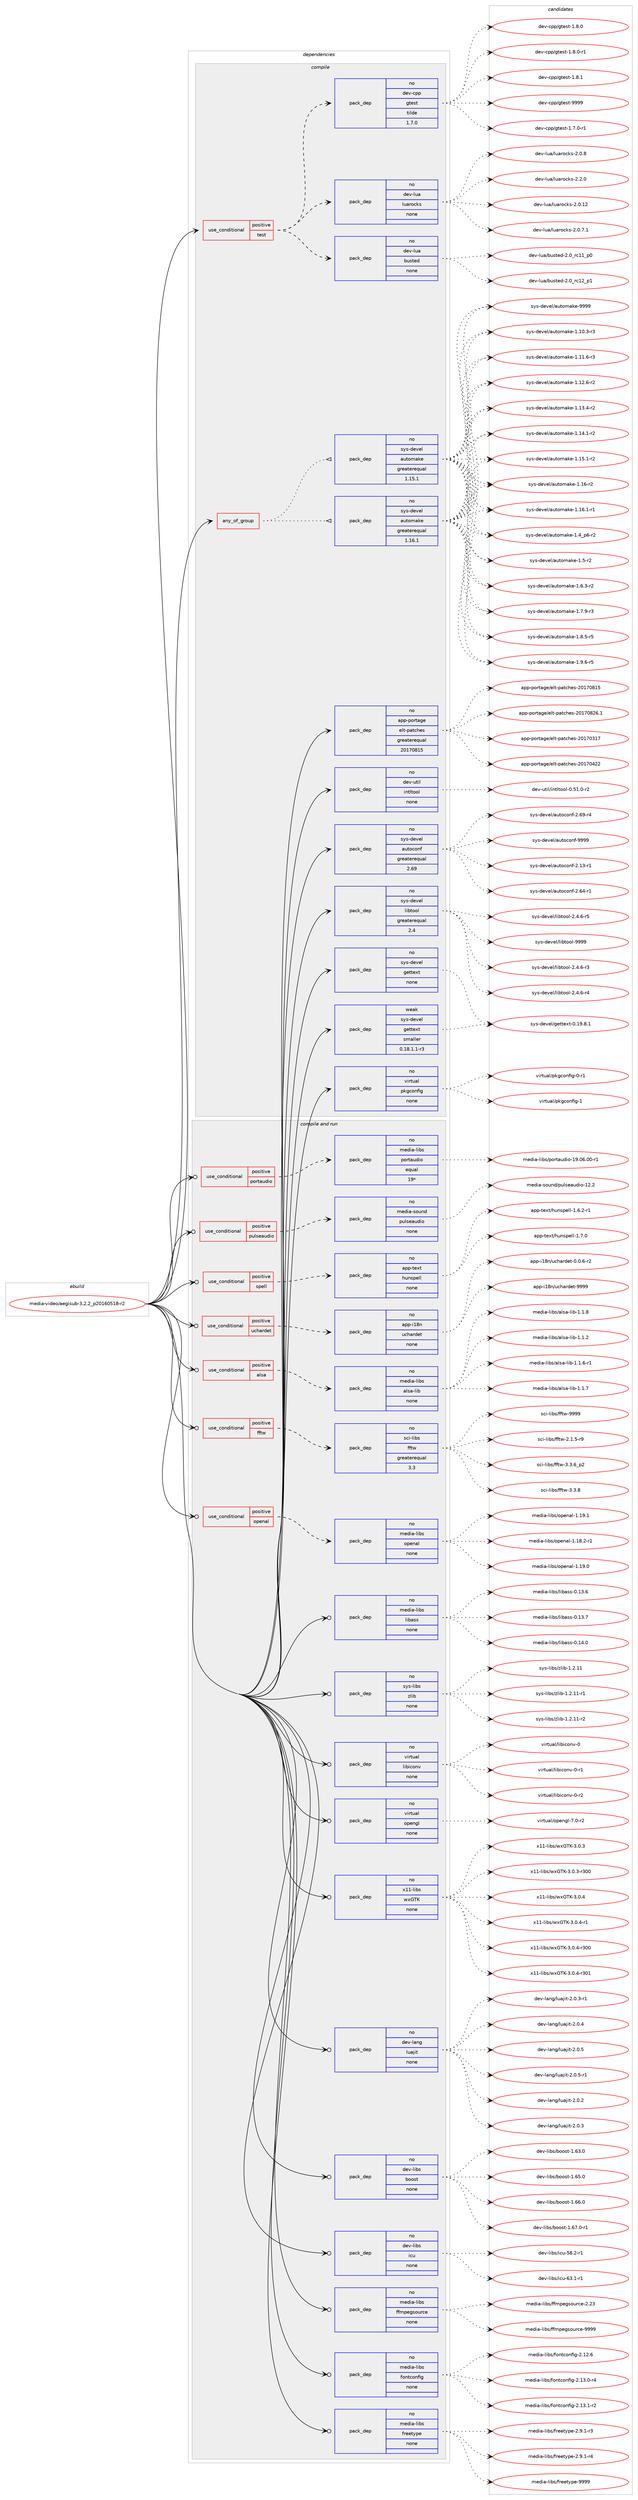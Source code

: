 digraph prolog {

# *************
# Graph options
# *************

newrank=true;
concentrate=true;
compound=true;
graph [rankdir=LR,fontname=Helvetica,fontsize=10,ranksep=1.5];#, ranksep=2.5, nodesep=0.2];
edge  [arrowhead=vee];
node  [fontname=Helvetica,fontsize=10];

# **********
# The ebuild
# **********

subgraph cluster_leftcol {
color=gray;
rank=same;
label=<<i>ebuild</i>>;
id [label="media-video/aegisub-3.2.2_p20160518-r2", color=red, width=4, href="../media-video/aegisub-3.2.2_p20160518-r2.svg"];
}

# ****************
# The dependencies
# ****************

subgraph cluster_midcol {
color=gray;
label=<<i>dependencies</i>>;
subgraph cluster_compile {
fillcolor="#eeeeee";
style=filled;
label=<<i>compile</i>>;
subgraph any25631 {
dependency1634848 [label=<<TABLE BORDER="0" CELLBORDER="1" CELLSPACING="0" CELLPADDING="4"><TR><TD CELLPADDING="10">any_of_group</TD></TR></TABLE>>, shape=none, color=red];subgraph pack1169085 {
dependency1634849 [label=<<TABLE BORDER="0" CELLBORDER="1" CELLSPACING="0" CELLPADDING="4" WIDTH="220"><TR><TD ROWSPAN="6" CELLPADDING="30">pack_dep</TD></TR><TR><TD WIDTH="110">no</TD></TR><TR><TD>sys-devel</TD></TR><TR><TD>automake</TD></TR><TR><TD>greaterequal</TD></TR><TR><TD>1.16.1</TD></TR></TABLE>>, shape=none, color=blue];
}
dependency1634848:e -> dependency1634849:w [weight=20,style="dotted",arrowhead="oinv"];
subgraph pack1169086 {
dependency1634850 [label=<<TABLE BORDER="0" CELLBORDER="1" CELLSPACING="0" CELLPADDING="4" WIDTH="220"><TR><TD ROWSPAN="6" CELLPADDING="30">pack_dep</TD></TR><TR><TD WIDTH="110">no</TD></TR><TR><TD>sys-devel</TD></TR><TR><TD>automake</TD></TR><TR><TD>greaterequal</TD></TR><TR><TD>1.15.1</TD></TR></TABLE>>, shape=none, color=blue];
}
dependency1634848:e -> dependency1634850:w [weight=20,style="dotted",arrowhead="oinv"];
}
id:e -> dependency1634848:w [weight=20,style="solid",arrowhead="vee"];
subgraph cond439362 {
dependency1634851 [label=<<TABLE BORDER="0" CELLBORDER="1" CELLSPACING="0" CELLPADDING="4"><TR><TD ROWSPAN="3" CELLPADDING="10">use_conditional</TD></TR><TR><TD>positive</TD></TR><TR><TD>test</TD></TR></TABLE>>, shape=none, color=red];
subgraph pack1169087 {
dependency1634852 [label=<<TABLE BORDER="0" CELLBORDER="1" CELLSPACING="0" CELLPADDING="4" WIDTH="220"><TR><TD ROWSPAN="6" CELLPADDING="30">pack_dep</TD></TR><TR><TD WIDTH="110">no</TD></TR><TR><TD>dev-cpp</TD></TR><TR><TD>gtest</TD></TR><TR><TD>tilde</TD></TR><TR><TD>1.7.0</TD></TR></TABLE>>, shape=none, color=blue];
}
dependency1634851:e -> dependency1634852:w [weight=20,style="dashed",arrowhead="vee"];
subgraph pack1169088 {
dependency1634853 [label=<<TABLE BORDER="0" CELLBORDER="1" CELLSPACING="0" CELLPADDING="4" WIDTH="220"><TR><TD ROWSPAN="6" CELLPADDING="30">pack_dep</TD></TR><TR><TD WIDTH="110">no</TD></TR><TR><TD>dev-lua</TD></TR><TR><TD>busted</TD></TR><TR><TD>none</TD></TR><TR><TD></TD></TR></TABLE>>, shape=none, color=blue];
}
dependency1634851:e -> dependency1634853:w [weight=20,style="dashed",arrowhead="vee"];
subgraph pack1169089 {
dependency1634854 [label=<<TABLE BORDER="0" CELLBORDER="1" CELLSPACING="0" CELLPADDING="4" WIDTH="220"><TR><TD ROWSPAN="6" CELLPADDING="30">pack_dep</TD></TR><TR><TD WIDTH="110">no</TD></TR><TR><TD>dev-lua</TD></TR><TR><TD>luarocks</TD></TR><TR><TD>none</TD></TR><TR><TD></TD></TR></TABLE>>, shape=none, color=blue];
}
dependency1634851:e -> dependency1634854:w [weight=20,style="dashed",arrowhead="vee"];
}
id:e -> dependency1634851:w [weight=20,style="solid",arrowhead="vee"];
subgraph pack1169090 {
dependency1634855 [label=<<TABLE BORDER="0" CELLBORDER="1" CELLSPACING="0" CELLPADDING="4" WIDTH="220"><TR><TD ROWSPAN="6" CELLPADDING="30">pack_dep</TD></TR><TR><TD WIDTH="110">no</TD></TR><TR><TD>app-portage</TD></TR><TR><TD>elt-patches</TD></TR><TR><TD>greaterequal</TD></TR><TR><TD>20170815</TD></TR></TABLE>>, shape=none, color=blue];
}
id:e -> dependency1634855:w [weight=20,style="solid",arrowhead="vee"];
subgraph pack1169091 {
dependency1634856 [label=<<TABLE BORDER="0" CELLBORDER="1" CELLSPACING="0" CELLPADDING="4" WIDTH="220"><TR><TD ROWSPAN="6" CELLPADDING="30">pack_dep</TD></TR><TR><TD WIDTH="110">no</TD></TR><TR><TD>dev-util</TD></TR><TR><TD>intltool</TD></TR><TR><TD>none</TD></TR><TR><TD></TD></TR></TABLE>>, shape=none, color=blue];
}
id:e -> dependency1634856:w [weight=20,style="solid",arrowhead="vee"];
subgraph pack1169092 {
dependency1634857 [label=<<TABLE BORDER="0" CELLBORDER="1" CELLSPACING="0" CELLPADDING="4" WIDTH="220"><TR><TD ROWSPAN="6" CELLPADDING="30">pack_dep</TD></TR><TR><TD WIDTH="110">no</TD></TR><TR><TD>sys-devel</TD></TR><TR><TD>autoconf</TD></TR><TR><TD>greaterequal</TD></TR><TR><TD>2.69</TD></TR></TABLE>>, shape=none, color=blue];
}
id:e -> dependency1634857:w [weight=20,style="solid",arrowhead="vee"];
subgraph pack1169093 {
dependency1634858 [label=<<TABLE BORDER="0" CELLBORDER="1" CELLSPACING="0" CELLPADDING="4" WIDTH="220"><TR><TD ROWSPAN="6" CELLPADDING="30">pack_dep</TD></TR><TR><TD WIDTH="110">no</TD></TR><TR><TD>sys-devel</TD></TR><TR><TD>gettext</TD></TR><TR><TD>none</TD></TR><TR><TD></TD></TR></TABLE>>, shape=none, color=blue];
}
id:e -> dependency1634858:w [weight=20,style="solid",arrowhead="vee"];
subgraph pack1169094 {
dependency1634859 [label=<<TABLE BORDER="0" CELLBORDER="1" CELLSPACING="0" CELLPADDING="4" WIDTH="220"><TR><TD ROWSPAN="6" CELLPADDING="30">pack_dep</TD></TR><TR><TD WIDTH="110">no</TD></TR><TR><TD>sys-devel</TD></TR><TR><TD>libtool</TD></TR><TR><TD>greaterequal</TD></TR><TR><TD>2.4</TD></TR></TABLE>>, shape=none, color=blue];
}
id:e -> dependency1634859:w [weight=20,style="solid",arrowhead="vee"];
subgraph pack1169095 {
dependency1634860 [label=<<TABLE BORDER="0" CELLBORDER="1" CELLSPACING="0" CELLPADDING="4" WIDTH="220"><TR><TD ROWSPAN="6" CELLPADDING="30">pack_dep</TD></TR><TR><TD WIDTH="110">no</TD></TR><TR><TD>virtual</TD></TR><TR><TD>pkgconfig</TD></TR><TR><TD>none</TD></TR><TR><TD></TD></TR></TABLE>>, shape=none, color=blue];
}
id:e -> dependency1634860:w [weight=20,style="solid",arrowhead="vee"];
subgraph pack1169096 {
dependency1634861 [label=<<TABLE BORDER="0" CELLBORDER="1" CELLSPACING="0" CELLPADDING="4" WIDTH="220"><TR><TD ROWSPAN="6" CELLPADDING="30">pack_dep</TD></TR><TR><TD WIDTH="110">weak</TD></TR><TR><TD>sys-devel</TD></TR><TR><TD>gettext</TD></TR><TR><TD>smaller</TD></TR><TR><TD>0.18.1.1-r3</TD></TR></TABLE>>, shape=none, color=blue];
}
id:e -> dependency1634861:w [weight=20,style="solid",arrowhead="vee"];
}
subgraph cluster_compileandrun {
fillcolor="#eeeeee";
style=filled;
label=<<i>compile and run</i>>;
subgraph cond439363 {
dependency1634862 [label=<<TABLE BORDER="0" CELLBORDER="1" CELLSPACING="0" CELLPADDING="4"><TR><TD ROWSPAN="3" CELLPADDING="10">use_conditional</TD></TR><TR><TD>positive</TD></TR><TR><TD>alsa</TD></TR></TABLE>>, shape=none, color=red];
subgraph pack1169097 {
dependency1634863 [label=<<TABLE BORDER="0" CELLBORDER="1" CELLSPACING="0" CELLPADDING="4" WIDTH="220"><TR><TD ROWSPAN="6" CELLPADDING="30">pack_dep</TD></TR><TR><TD WIDTH="110">no</TD></TR><TR><TD>media-libs</TD></TR><TR><TD>alsa-lib</TD></TR><TR><TD>none</TD></TR><TR><TD></TD></TR></TABLE>>, shape=none, color=blue];
}
dependency1634862:e -> dependency1634863:w [weight=20,style="dashed",arrowhead="vee"];
}
id:e -> dependency1634862:w [weight=20,style="solid",arrowhead="odotvee"];
subgraph cond439364 {
dependency1634864 [label=<<TABLE BORDER="0" CELLBORDER="1" CELLSPACING="0" CELLPADDING="4"><TR><TD ROWSPAN="3" CELLPADDING="10">use_conditional</TD></TR><TR><TD>positive</TD></TR><TR><TD>fftw</TD></TR></TABLE>>, shape=none, color=red];
subgraph pack1169098 {
dependency1634865 [label=<<TABLE BORDER="0" CELLBORDER="1" CELLSPACING="0" CELLPADDING="4" WIDTH="220"><TR><TD ROWSPAN="6" CELLPADDING="30">pack_dep</TD></TR><TR><TD WIDTH="110">no</TD></TR><TR><TD>sci-libs</TD></TR><TR><TD>fftw</TD></TR><TR><TD>greaterequal</TD></TR><TR><TD>3.3</TD></TR></TABLE>>, shape=none, color=blue];
}
dependency1634864:e -> dependency1634865:w [weight=20,style="dashed",arrowhead="vee"];
}
id:e -> dependency1634864:w [weight=20,style="solid",arrowhead="odotvee"];
subgraph cond439365 {
dependency1634866 [label=<<TABLE BORDER="0" CELLBORDER="1" CELLSPACING="0" CELLPADDING="4"><TR><TD ROWSPAN="3" CELLPADDING="10">use_conditional</TD></TR><TR><TD>positive</TD></TR><TR><TD>openal</TD></TR></TABLE>>, shape=none, color=red];
subgraph pack1169099 {
dependency1634867 [label=<<TABLE BORDER="0" CELLBORDER="1" CELLSPACING="0" CELLPADDING="4" WIDTH="220"><TR><TD ROWSPAN="6" CELLPADDING="30">pack_dep</TD></TR><TR><TD WIDTH="110">no</TD></TR><TR><TD>media-libs</TD></TR><TR><TD>openal</TD></TR><TR><TD>none</TD></TR><TR><TD></TD></TR></TABLE>>, shape=none, color=blue];
}
dependency1634866:e -> dependency1634867:w [weight=20,style="dashed",arrowhead="vee"];
}
id:e -> dependency1634866:w [weight=20,style="solid",arrowhead="odotvee"];
subgraph cond439366 {
dependency1634868 [label=<<TABLE BORDER="0" CELLBORDER="1" CELLSPACING="0" CELLPADDING="4"><TR><TD ROWSPAN="3" CELLPADDING="10">use_conditional</TD></TR><TR><TD>positive</TD></TR><TR><TD>portaudio</TD></TR></TABLE>>, shape=none, color=red];
subgraph pack1169100 {
dependency1634869 [label=<<TABLE BORDER="0" CELLBORDER="1" CELLSPACING="0" CELLPADDING="4" WIDTH="220"><TR><TD ROWSPAN="6" CELLPADDING="30">pack_dep</TD></TR><TR><TD WIDTH="110">no</TD></TR><TR><TD>media-libs</TD></TR><TR><TD>portaudio</TD></TR><TR><TD>equal</TD></TR><TR><TD>19*</TD></TR></TABLE>>, shape=none, color=blue];
}
dependency1634868:e -> dependency1634869:w [weight=20,style="dashed",arrowhead="vee"];
}
id:e -> dependency1634868:w [weight=20,style="solid",arrowhead="odotvee"];
subgraph cond439367 {
dependency1634870 [label=<<TABLE BORDER="0" CELLBORDER="1" CELLSPACING="0" CELLPADDING="4"><TR><TD ROWSPAN="3" CELLPADDING="10">use_conditional</TD></TR><TR><TD>positive</TD></TR><TR><TD>pulseaudio</TD></TR></TABLE>>, shape=none, color=red];
subgraph pack1169101 {
dependency1634871 [label=<<TABLE BORDER="0" CELLBORDER="1" CELLSPACING="0" CELLPADDING="4" WIDTH="220"><TR><TD ROWSPAN="6" CELLPADDING="30">pack_dep</TD></TR><TR><TD WIDTH="110">no</TD></TR><TR><TD>media-sound</TD></TR><TR><TD>pulseaudio</TD></TR><TR><TD>none</TD></TR><TR><TD></TD></TR></TABLE>>, shape=none, color=blue];
}
dependency1634870:e -> dependency1634871:w [weight=20,style="dashed",arrowhead="vee"];
}
id:e -> dependency1634870:w [weight=20,style="solid",arrowhead="odotvee"];
subgraph cond439368 {
dependency1634872 [label=<<TABLE BORDER="0" CELLBORDER="1" CELLSPACING="0" CELLPADDING="4"><TR><TD ROWSPAN="3" CELLPADDING="10">use_conditional</TD></TR><TR><TD>positive</TD></TR><TR><TD>spell</TD></TR></TABLE>>, shape=none, color=red];
subgraph pack1169102 {
dependency1634873 [label=<<TABLE BORDER="0" CELLBORDER="1" CELLSPACING="0" CELLPADDING="4" WIDTH="220"><TR><TD ROWSPAN="6" CELLPADDING="30">pack_dep</TD></TR><TR><TD WIDTH="110">no</TD></TR><TR><TD>app-text</TD></TR><TR><TD>hunspell</TD></TR><TR><TD>none</TD></TR><TR><TD></TD></TR></TABLE>>, shape=none, color=blue];
}
dependency1634872:e -> dependency1634873:w [weight=20,style="dashed",arrowhead="vee"];
}
id:e -> dependency1634872:w [weight=20,style="solid",arrowhead="odotvee"];
subgraph cond439369 {
dependency1634874 [label=<<TABLE BORDER="0" CELLBORDER="1" CELLSPACING="0" CELLPADDING="4"><TR><TD ROWSPAN="3" CELLPADDING="10">use_conditional</TD></TR><TR><TD>positive</TD></TR><TR><TD>uchardet</TD></TR></TABLE>>, shape=none, color=red];
subgraph pack1169103 {
dependency1634875 [label=<<TABLE BORDER="0" CELLBORDER="1" CELLSPACING="0" CELLPADDING="4" WIDTH="220"><TR><TD ROWSPAN="6" CELLPADDING="30">pack_dep</TD></TR><TR><TD WIDTH="110">no</TD></TR><TR><TD>app-i18n</TD></TR><TR><TD>uchardet</TD></TR><TR><TD>none</TD></TR><TR><TD></TD></TR></TABLE>>, shape=none, color=blue];
}
dependency1634874:e -> dependency1634875:w [weight=20,style="dashed",arrowhead="vee"];
}
id:e -> dependency1634874:w [weight=20,style="solid",arrowhead="odotvee"];
subgraph pack1169104 {
dependency1634876 [label=<<TABLE BORDER="0" CELLBORDER="1" CELLSPACING="0" CELLPADDING="4" WIDTH="220"><TR><TD ROWSPAN="6" CELLPADDING="30">pack_dep</TD></TR><TR><TD WIDTH="110">no</TD></TR><TR><TD>dev-lang</TD></TR><TR><TD>luajit</TD></TR><TR><TD>none</TD></TR><TR><TD></TD></TR></TABLE>>, shape=none, color=blue];
}
id:e -> dependency1634876:w [weight=20,style="solid",arrowhead="odotvee"];
subgraph pack1169105 {
dependency1634877 [label=<<TABLE BORDER="0" CELLBORDER="1" CELLSPACING="0" CELLPADDING="4" WIDTH="220"><TR><TD ROWSPAN="6" CELLPADDING="30">pack_dep</TD></TR><TR><TD WIDTH="110">no</TD></TR><TR><TD>dev-libs</TD></TR><TR><TD>boost</TD></TR><TR><TD>none</TD></TR><TR><TD></TD></TR></TABLE>>, shape=none, color=blue];
}
id:e -> dependency1634877:w [weight=20,style="solid",arrowhead="odotvee"];
subgraph pack1169106 {
dependency1634878 [label=<<TABLE BORDER="0" CELLBORDER="1" CELLSPACING="0" CELLPADDING="4" WIDTH="220"><TR><TD ROWSPAN="6" CELLPADDING="30">pack_dep</TD></TR><TR><TD WIDTH="110">no</TD></TR><TR><TD>dev-libs</TD></TR><TR><TD>icu</TD></TR><TR><TD>none</TD></TR><TR><TD></TD></TR></TABLE>>, shape=none, color=blue];
}
id:e -> dependency1634878:w [weight=20,style="solid",arrowhead="odotvee"];
subgraph pack1169107 {
dependency1634879 [label=<<TABLE BORDER="0" CELLBORDER="1" CELLSPACING="0" CELLPADDING="4" WIDTH="220"><TR><TD ROWSPAN="6" CELLPADDING="30">pack_dep</TD></TR><TR><TD WIDTH="110">no</TD></TR><TR><TD>media-libs</TD></TR><TR><TD>ffmpegsource</TD></TR><TR><TD>none</TD></TR><TR><TD></TD></TR></TABLE>>, shape=none, color=blue];
}
id:e -> dependency1634879:w [weight=20,style="solid",arrowhead="odotvee"];
subgraph pack1169108 {
dependency1634880 [label=<<TABLE BORDER="0" CELLBORDER="1" CELLSPACING="0" CELLPADDING="4" WIDTH="220"><TR><TD ROWSPAN="6" CELLPADDING="30">pack_dep</TD></TR><TR><TD WIDTH="110">no</TD></TR><TR><TD>media-libs</TD></TR><TR><TD>fontconfig</TD></TR><TR><TD>none</TD></TR><TR><TD></TD></TR></TABLE>>, shape=none, color=blue];
}
id:e -> dependency1634880:w [weight=20,style="solid",arrowhead="odotvee"];
subgraph pack1169109 {
dependency1634881 [label=<<TABLE BORDER="0" CELLBORDER="1" CELLSPACING="0" CELLPADDING="4" WIDTH="220"><TR><TD ROWSPAN="6" CELLPADDING="30">pack_dep</TD></TR><TR><TD WIDTH="110">no</TD></TR><TR><TD>media-libs</TD></TR><TR><TD>freetype</TD></TR><TR><TD>none</TD></TR><TR><TD></TD></TR></TABLE>>, shape=none, color=blue];
}
id:e -> dependency1634881:w [weight=20,style="solid",arrowhead="odotvee"];
subgraph pack1169110 {
dependency1634882 [label=<<TABLE BORDER="0" CELLBORDER="1" CELLSPACING="0" CELLPADDING="4" WIDTH="220"><TR><TD ROWSPAN="6" CELLPADDING="30">pack_dep</TD></TR><TR><TD WIDTH="110">no</TD></TR><TR><TD>media-libs</TD></TR><TR><TD>libass</TD></TR><TR><TD>none</TD></TR><TR><TD></TD></TR></TABLE>>, shape=none, color=blue];
}
id:e -> dependency1634882:w [weight=20,style="solid",arrowhead="odotvee"];
subgraph pack1169111 {
dependency1634883 [label=<<TABLE BORDER="0" CELLBORDER="1" CELLSPACING="0" CELLPADDING="4" WIDTH="220"><TR><TD ROWSPAN="6" CELLPADDING="30">pack_dep</TD></TR><TR><TD WIDTH="110">no</TD></TR><TR><TD>sys-libs</TD></TR><TR><TD>zlib</TD></TR><TR><TD>none</TD></TR><TR><TD></TD></TR></TABLE>>, shape=none, color=blue];
}
id:e -> dependency1634883:w [weight=20,style="solid",arrowhead="odotvee"];
subgraph pack1169112 {
dependency1634884 [label=<<TABLE BORDER="0" CELLBORDER="1" CELLSPACING="0" CELLPADDING="4" WIDTH="220"><TR><TD ROWSPAN="6" CELLPADDING="30">pack_dep</TD></TR><TR><TD WIDTH="110">no</TD></TR><TR><TD>virtual</TD></TR><TR><TD>libiconv</TD></TR><TR><TD>none</TD></TR><TR><TD></TD></TR></TABLE>>, shape=none, color=blue];
}
id:e -> dependency1634884:w [weight=20,style="solid",arrowhead="odotvee"];
subgraph pack1169113 {
dependency1634885 [label=<<TABLE BORDER="0" CELLBORDER="1" CELLSPACING="0" CELLPADDING="4" WIDTH="220"><TR><TD ROWSPAN="6" CELLPADDING="30">pack_dep</TD></TR><TR><TD WIDTH="110">no</TD></TR><TR><TD>virtual</TD></TR><TR><TD>opengl</TD></TR><TR><TD>none</TD></TR><TR><TD></TD></TR></TABLE>>, shape=none, color=blue];
}
id:e -> dependency1634885:w [weight=20,style="solid",arrowhead="odotvee"];
subgraph pack1169114 {
dependency1634886 [label=<<TABLE BORDER="0" CELLBORDER="1" CELLSPACING="0" CELLPADDING="4" WIDTH="220"><TR><TD ROWSPAN="6" CELLPADDING="30">pack_dep</TD></TR><TR><TD WIDTH="110">no</TD></TR><TR><TD>x11-libs</TD></TR><TR><TD>wxGTK</TD></TR><TR><TD>none</TD></TR><TR><TD></TD></TR></TABLE>>, shape=none, color=blue];
}
id:e -> dependency1634886:w [weight=20,style="solid",arrowhead="odotvee"];
}
subgraph cluster_run {
fillcolor="#eeeeee";
style=filled;
label=<<i>run</i>>;
}
}

# **************
# The candidates
# **************

subgraph cluster_choices {
rank=same;
color=gray;
label=<<i>candidates</i>>;

subgraph choice1169085 {
color=black;
nodesep=1;
choice11512111545100101118101108479711711611110997107101454946494846514511451 [label="sys-devel/automake-1.10.3-r3", color=red, width=4,href="../sys-devel/automake-1.10.3-r3.svg"];
choice11512111545100101118101108479711711611110997107101454946494946544511451 [label="sys-devel/automake-1.11.6-r3", color=red, width=4,href="../sys-devel/automake-1.11.6-r3.svg"];
choice11512111545100101118101108479711711611110997107101454946495046544511450 [label="sys-devel/automake-1.12.6-r2", color=red, width=4,href="../sys-devel/automake-1.12.6-r2.svg"];
choice11512111545100101118101108479711711611110997107101454946495146524511450 [label="sys-devel/automake-1.13.4-r2", color=red, width=4,href="../sys-devel/automake-1.13.4-r2.svg"];
choice11512111545100101118101108479711711611110997107101454946495246494511450 [label="sys-devel/automake-1.14.1-r2", color=red, width=4,href="../sys-devel/automake-1.14.1-r2.svg"];
choice11512111545100101118101108479711711611110997107101454946495346494511450 [label="sys-devel/automake-1.15.1-r2", color=red, width=4,href="../sys-devel/automake-1.15.1-r2.svg"];
choice1151211154510010111810110847971171161111099710710145494649544511450 [label="sys-devel/automake-1.16-r2", color=red, width=4,href="../sys-devel/automake-1.16-r2.svg"];
choice11512111545100101118101108479711711611110997107101454946495446494511449 [label="sys-devel/automake-1.16.1-r1", color=red, width=4,href="../sys-devel/automake-1.16.1-r1.svg"];
choice115121115451001011181011084797117116111109971071014549465295112544511450 [label="sys-devel/automake-1.4_p6-r2", color=red, width=4,href="../sys-devel/automake-1.4_p6-r2.svg"];
choice11512111545100101118101108479711711611110997107101454946534511450 [label="sys-devel/automake-1.5-r2", color=red, width=4,href="../sys-devel/automake-1.5-r2.svg"];
choice115121115451001011181011084797117116111109971071014549465446514511450 [label="sys-devel/automake-1.6.3-r2", color=red, width=4,href="../sys-devel/automake-1.6.3-r2.svg"];
choice115121115451001011181011084797117116111109971071014549465546574511451 [label="sys-devel/automake-1.7.9-r3", color=red, width=4,href="../sys-devel/automake-1.7.9-r3.svg"];
choice115121115451001011181011084797117116111109971071014549465646534511453 [label="sys-devel/automake-1.8.5-r5", color=red, width=4,href="../sys-devel/automake-1.8.5-r5.svg"];
choice115121115451001011181011084797117116111109971071014549465746544511453 [label="sys-devel/automake-1.9.6-r5", color=red, width=4,href="../sys-devel/automake-1.9.6-r5.svg"];
choice115121115451001011181011084797117116111109971071014557575757 [label="sys-devel/automake-9999", color=red, width=4,href="../sys-devel/automake-9999.svg"];
dependency1634849:e -> choice11512111545100101118101108479711711611110997107101454946494846514511451:w [style=dotted,weight="100"];
dependency1634849:e -> choice11512111545100101118101108479711711611110997107101454946494946544511451:w [style=dotted,weight="100"];
dependency1634849:e -> choice11512111545100101118101108479711711611110997107101454946495046544511450:w [style=dotted,weight="100"];
dependency1634849:e -> choice11512111545100101118101108479711711611110997107101454946495146524511450:w [style=dotted,weight="100"];
dependency1634849:e -> choice11512111545100101118101108479711711611110997107101454946495246494511450:w [style=dotted,weight="100"];
dependency1634849:e -> choice11512111545100101118101108479711711611110997107101454946495346494511450:w [style=dotted,weight="100"];
dependency1634849:e -> choice1151211154510010111810110847971171161111099710710145494649544511450:w [style=dotted,weight="100"];
dependency1634849:e -> choice11512111545100101118101108479711711611110997107101454946495446494511449:w [style=dotted,weight="100"];
dependency1634849:e -> choice115121115451001011181011084797117116111109971071014549465295112544511450:w [style=dotted,weight="100"];
dependency1634849:e -> choice11512111545100101118101108479711711611110997107101454946534511450:w [style=dotted,weight="100"];
dependency1634849:e -> choice115121115451001011181011084797117116111109971071014549465446514511450:w [style=dotted,weight="100"];
dependency1634849:e -> choice115121115451001011181011084797117116111109971071014549465546574511451:w [style=dotted,weight="100"];
dependency1634849:e -> choice115121115451001011181011084797117116111109971071014549465646534511453:w [style=dotted,weight="100"];
dependency1634849:e -> choice115121115451001011181011084797117116111109971071014549465746544511453:w [style=dotted,weight="100"];
dependency1634849:e -> choice115121115451001011181011084797117116111109971071014557575757:w [style=dotted,weight="100"];
}
subgraph choice1169086 {
color=black;
nodesep=1;
choice11512111545100101118101108479711711611110997107101454946494846514511451 [label="sys-devel/automake-1.10.3-r3", color=red, width=4,href="../sys-devel/automake-1.10.3-r3.svg"];
choice11512111545100101118101108479711711611110997107101454946494946544511451 [label="sys-devel/automake-1.11.6-r3", color=red, width=4,href="../sys-devel/automake-1.11.6-r3.svg"];
choice11512111545100101118101108479711711611110997107101454946495046544511450 [label="sys-devel/automake-1.12.6-r2", color=red, width=4,href="../sys-devel/automake-1.12.6-r2.svg"];
choice11512111545100101118101108479711711611110997107101454946495146524511450 [label="sys-devel/automake-1.13.4-r2", color=red, width=4,href="../sys-devel/automake-1.13.4-r2.svg"];
choice11512111545100101118101108479711711611110997107101454946495246494511450 [label="sys-devel/automake-1.14.1-r2", color=red, width=4,href="../sys-devel/automake-1.14.1-r2.svg"];
choice11512111545100101118101108479711711611110997107101454946495346494511450 [label="sys-devel/automake-1.15.1-r2", color=red, width=4,href="../sys-devel/automake-1.15.1-r2.svg"];
choice1151211154510010111810110847971171161111099710710145494649544511450 [label="sys-devel/automake-1.16-r2", color=red, width=4,href="../sys-devel/automake-1.16-r2.svg"];
choice11512111545100101118101108479711711611110997107101454946495446494511449 [label="sys-devel/automake-1.16.1-r1", color=red, width=4,href="../sys-devel/automake-1.16.1-r1.svg"];
choice115121115451001011181011084797117116111109971071014549465295112544511450 [label="sys-devel/automake-1.4_p6-r2", color=red, width=4,href="../sys-devel/automake-1.4_p6-r2.svg"];
choice11512111545100101118101108479711711611110997107101454946534511450 [label="sys-devel/automake-1.5-r2", color=red, width=4,href="../sys-devel/automake-1.5-r2.svg"];
choice115121115451001011181011084797117116111109971071014549465446514511450 [label="sys-devel/automake-1.6.3-r2", color=red, width=4,href="../sys-devel/automake-1.6.3-r2.svg"];
choice115121115451001011181011084797117116111109971071014549465546574511451 [label="sys-devel/automake-1.7.9-r3", color=red, width=4,href="../sys-devel/automake-1.7.9-r3.svg"];
choice115121115451001011181011084797117116111109971071014549465646534511453 [label="sys-devel/automake-1.8.5-r5", color=red, width=4,href="../sys-devel/automake-1.8.5-r5.svg"];
choice115121115451001011181011084797117116111109971071014549465746544511453 [label="sys-devel/automake-1.9.6-r5", color=red, width=4,href="../sys-devel/automake-1.9.6-r5.svg"];
choice115121115451001011181011084797117116111109971071014557575757 [label="sys-devel/automake-9999", color=red, width=4,href="../sys-devel/automake-9999.svg"];
dependency1634850:e -> choice11512111545100101118101108479711711611110997107101454946494846514511451:w [style=dotted,weight="100"];
dependency1634850:e -> choice11512111545100101118101108479711711611110997107101454946494946544511451:w [style=dotted,weight="100"];
dependency1634850:e -> choice11512111545100101118101108479711711611110997107101454946495046544511450:w [style=dotted,weight="100"];
dependency1634850:e -> choice11512111545100101118101108479711711611110997107101454946495146524511450:w [style=dotted,weight="100"];
dependency1634850:e -> choice11512111545100101118101108479711711611110997107101454946495246494511450:w [style=dotted,weight="100"];
dependency1634850:e -> choice11512111545100101118101108479711711611110997107101454946495346494511450:w [style=dotted,weight="100"];
dependency1634850:e -> choice1151211154510010111810110847971171161111099710710145494649544511450:w [style=dotted,weight="100"];
dependency1634850:e -> choice11512111545100101118101108479711711611110997107101454946495446494511449:w [style=dotted,weight="100"];
dependency1634850:e -> choice115121115451001011181011084797117116111109971071014549465295112544511450:w [style=dotted,weight="100"];
dependency1634850:e -> choice11512111545100101118101108479711711611110997107101454946534511450:w [style=dotted,weight="100"];
dependency1634850:e -> choice115121115451001011181011084797117116111109971071014549465446514511450:w [style=dotted,weight="100"];
dependency1634850:e -> choice115121115451001011181011084797117116111109971071014549465546574511451:w [style=dotted,weight="100"];
dependency1634850:e -> choice115121115451001011181011084797117116111109971071014549465646534511453:w [style=dotted,weight="100"];
dependency1634850:e -> choice115121115451001011181011084797117116111109971071014549465746544511453:w [style=dotted,weight="100"];
dependency1634850:e -> choice115121115451001011181011084797117116111109971071014557575757:w [style=dotted,weight="100"];
}
subgraph choice1169087 {
color=black;
nodesep=1;
choice1001011184599112112471031161011151164549465546484511449 [label="dev-cpp/gtest-1.7.0-r1", color=red, width=4,href="../dev-cpp/gtest-1.7.0-r1.svg"];
choice100101118459911211247103116101115116454946564648 [label="dev-cpp/gtest-1.8.0", color=red, width=4,href="../dev-cpp/gtest-1.8.0.svg"];
choice1001011184599112112471031161011151164549465646484511449 [label="dev-cpp/gtest-1.8.0-r1", color=red, width=4,href="../dev-cpp/gtest-1.8.0-r1.svg"];
choice100101118459911211247103116101115116454946564649 [label="dev-cpp/gtest-1.8.1", color=red, width=4,href="../dev-cpp/gtest-1.8.1.svg"];
choice1001011184599112112471031161011151164557575757 [label="dev-cpp/gtest-9999", color=red, width=4,href="../dev-cpp/gtest-9999.svg"];
dependency1634852:e -> choice1001011184599112112471031161011151164549465546484511449:w [style=dotted,weight="100"];
dependency1634852:e -> choice100101118459911211247103116101115116454946564648:w [style=dotted,weight="100"];
dependency1634852:e -> choice1001011184599112112471031161011151164549465646484511449:w [style=dotted,weight="100"];
dependency1634852:e -> choice100101118459911211247103116101115116454946564649:w [style=dotted,weight="100"];
dependency1634852:e -> choice1001011184599112112471031161011151164557575757:w [style=dotted,weight="100"];
}
subgraph choice1169088 {
color=black;
nodesep=1;
choice1001011184510811797479811711511610110045504648951149949499511248 [label="dev-lua/busted-2.0_rc11_p0", color=red, width=4,href="../dev-lua/busted-2.0_rc11_p0.svg"];
choice1001011184510811797479811711511610110045504648951149949509511249 [label="dev-lua/busted-2.0_rc12_p1", color=red, width=4,href="../dev-lua/busted-2.0_rc12_p1.svg"];
dependency1634853:e -> choice1001011184510811797479811711511610110045504648951149949499511248:w [style=dotted,weight="100"];
dependency1634853:e -> choice1001011184510811797479811711511610110045504648951149949509511249:w [style=dotted,weight="100"];
}
subgraph choice1169089 {
color=black;
nodesep=1;
choice100101118451081179747108117971141119910711545504648464950 [label="dev-lua/luarocks-2.0.12", color=red, width=4,href="../dev-lua/luarocks-2.0.12.svg"];
choice10010111845108117974710811797114111991071154550464846554649 [label="dev-lua/luarocks-2.0.7.1", color=red, width=4,href="../dev-lua/luarocks-2.0.7.1.svg"];
choice1001011184510811797471081179711411199107115455046484656 [label="dev-lua/luarocks-2.0.8", color=red, width=4,href="../dev-lua/luarocks-2.0.8.svg"];
choice1001011184510811797471081179711411199107115455046504648 [label="dev-lua/luarocks-2.2.0", color=red, width=4,href="../dev-lua/luarocks-2.2.0.svg"];
dependency1634854:e -> choice100101118451081179747108117971141119910711545504648464950:w [style=dotted,weight="100"];
dependency1634854:e -> choice10010111845108117974710811797114111991071154550464846554649:w [style=dotted,weight="100"];
dependency1634854:e -> choice1001011184510811797471081179711411199107115455046484656:w [style=dotted,weight="100"];
dependency1634854:e -> choice1001011184510811797471081179711411199107115455046504648:w [style=dotted,weight="100"];
}
subgraph choice1169090 {
color=black;
nodesep=1;
choice97112112451121111141169710310147101108116451129711699104101115455048495548514955 [label="app-portage/elt-patches-20170317", color=red, width=4,href="../app-portage/elt-patches-20170317.svg"];
choice97112112451121111141169710310147101108116451129711699104101115455048495548525050 [label="app-portage/elt-patches-20170422", color=red, width=4,href="../app-portage/elt-patches-20170422.svg"];
choice97112112451121111141169710310147101108116451129711699104101115455048495548564953 [label="app-portage/elt-patches-20170815", color=red, width=4,href="../app-portage/elt-patches-20170815.svg"];
choice971121124511211111411697103101471011081164511297116991041011154550484955485650544649 [label="app-portage/elt-patches-20170826.1", color=red, width=4,href="../app-portage/elt-patches-20170826.1.svg"];
dependency1634855:e -> choice97112112451121111141169710310147101108116451129711699104101115455048495548514955:w [style=dotted,weight="100"];
dependency1634855:e -> choice97112112451121111141169710310147101108116451129711699104101115455048495548525050:w [style=dotted,weight="100"];
dependency1634855:e -> choice97112112451121111141169710310147101108116451129711699104101115455048495548564953:w [style=dotted,weight="100"];
dependency1634855:e -> choice971121124511211111411697103101471011081164511297116991041011154550484955485650544649:w [style=dotted,weight="100"];
}
subgraph choice1169091 {
color=black;
nodesep=1;
choice1001011184511711610510847105110116108116111111108454846534946484511450 [label="dev-util/intltool-0.51.0-r2", color=red, width=4,href="../dev-util/intltool-0.51.0-r2.svg"];
dependency1634856:e -> choice1001011184511711610510847105110116108116111111108454846534946484511450:w [style=dotted,weight="100"];
}
subgraph choice1169092 {
color=black;
nodesep=1;
choice1151211154510010111810110847971171161119911111010245504649514511449 [label="sys-devel/autoconf-2.13-r1", color=red, width=4,href="../sys-devel/autoconf-2.13-r1.svg"];
choice1151211154510010111810110847971171161119911111010245504654524511449 [label="sys-devel/autoconf-2.64-r1", color=red, width=4,href="../sys-devel/autoconf-2.64-r1.svg"];
choice1151211154510010111810110847971171161119911111010245504654574511452 [label="sys-devel/autoconf-2.69-r4", color=red, width=4,href="../sys-devel/autoconf-2.69-r4.svg"];
choice115121115451001011181011084797117116111991111101024557575757 [label="sys-devel/autoconf-9999", color=red, width=4,href="../sys-devel/autoconf-9999.svg"];
dependency1634857:e -> choice1151211154510010111810110847971171161119911111010245504649514511449:w [style=dotted,weight="100"];
dependency1634857:e -> choice1151211154510010111810110847971171161119911111010245504654524511449:w [style=dotted,weight="100"];
dependency1634857:e -> choice1151211154510010111810110847971171161119911111010245504654574511452:w [style=dotted,weight="100"];
dependency1634857:e -> choice115121115451001011181011084797117116111991111101024557575757:w [style=dotted,weight="100"];
}
subgraph choice1169093 {
color=black;
nodesep=1;
choice1151211154510010111810110847103101116116101120116454846495746564649 [label="sys-devel/gettext-0.19.8.1", color=red, width=4,href="../sys-devel/gettext-0.19.8.1.svg"];
dependency1634858:e -> choice1151211154510010111810110847103101116116101120116454846495746564649:w [style=dotted,weight="100"];
}
subgraph choice1169094 {
color=black;
nodesep=1;
choice1151211154510010111810110847108105981161111111084550465246544511451 [label="sys-devel/libtool-2.4.6-r3", color=red, width=4,href="../sys-devel/libtool-2.4.6-r3.svg"];
choice1151211154510010111810110847108105981161111111084550465246544511452 [label="sys-devel/libtool-2.4.6-r4", color=red, width=4,href="../sys-devel/libtool-2.4.6-r4.svg"];
choice1151211154510010111810110847108105981161111111084550465246544511453 [label="sys-devel/libtool-2.4.6-r5", color=red, width=4,href="../sys-devel/libtool-2.4.6-r5.svg"];
choice1151211154510010111810110847108105981161111111084557575757 [label="sys-devel/libtool-9999", color=red, width=4,href="../sys-devel/libtool-9999.svg"];
dependency1634859:e -> choice1151211154510010111810110847108105981161111111084550465246544511451:w [style=dotted,weight="100"];
dependency1634859:e -> choice1151211154510010111810110847108105981161111111084550465246544511452:w [style=dotted,weight="100"];
dependency1634859:e -> choice1151211154510010111810110847108105981161111111084550465246544511453:w [style=dotted,weight="100"];
dependency1634859:e -> choice1151211154510010111810110847108105981161111111084557575757:w [style=dotted,weight="100"];
}
subgraph choice1169095 {
color=black;
nodesep=1;
choice11810511411611797108471121071039911111010210510345484511449 [label="virtual/pkgconfig-0-r1", color=red, width=4,href="../virtual/pkgconfig-0-r1.svg"];
choice1181051141161179710847112107103991111101021051034549 [label="virtual/pkgconfig-1", color=red, width=4,href="../virtual/pkgconfig-1.svg"];
dependency1634860:e -> choice11810511411611797108471121071039911111010210510345484511449:w [style=dotted,weight="100"];
dependency1634860:e -> choice1181051141161179710847112107103991111101021051034549:w [style=dotted,weight="100"];
}
subgraph choice1169096 {
color=black;
nodesep=1;
choice1151211154510010111810110847103101116116101120116454846495746564649 [label="sys-devel/gettext-0.19.8.1", color=red, width=4,href="../sys-devel/gettext-0.19.8.1.svg"];
dependency1634861:e -> choice1151211154510010111810110847103101116116101120116454846495746564649:w [style=dotted,weight="100"];
}
subgraph choice1169097 {
color=black;
nodesep=1;
choice1091011001059745108105981154797108115974510810598454946494650 [label="media-libs/alsa-lib-1.1.2", color=red, width=4,href="../media-libs/alsa-lib-1.1.2.svg"];
choice10910110010597451081059811547971081159745108105984549464946544511449 [label="media-libs/alsa-lib-1.1.6-r1", color=red, width=4,href="../media-libs/alsa-lib-1.1.6-r1.svg"];
choice1091011001059745108105981154797108115974510810598454946494655 [label="media-libs/alsa-lib-1.1.7", color=red, width=4,href="../media-libs/alsa-lib-1.1.7.svg"];
choice1091011001059745108105981154797108115974510810598454946494656 [label="media-libs/alsa-lib-1.1.8", color=red, width=4,href="../media-libs/alsa-lib-1.1.8.svg"];
dependency1634863:e -> choice1091011001059745108105981154797108115974510810598454946494650:w [style=dotted,weight="100"];
dependency1634863:e -> choice10910110010597451081059811547971081159745108105984549464946544511449:w [style=dotted,weight="100"];
dependency1634863:e -> choice1091011001059745108105981154797108115974510810598454946494655:w [style=dotted,weight="100"];
dependency1634863:e -> choice1091011001059745108105981154797108115974510810598454946494656:w [style=dotted,weight="100"];
}
subgraph choice1169098 {
color=black;
nodesep=1;
choice115991054510810598115471021021161194550464946534511457 [label="sci-libs/fftw-2.1.5-r9", color=red, width=4,href="../sci-libs/fftw-2.1.5-r9.svg"];
choice115991054510810598115471021021161194551465146549511250 [label="sci-libs/fftw-3.3.6_p2", color=red, width=4,href="../sci-libs/fftw-3.3.6_p2.svg"];
choice11599105451081059811547102102116119455146514656 [label="sci-libs/fftw-3.3.8", color=red, width=4,href="../sci-libs/fftw-3.3.8.svg"];
choice115991054510810598115471021021161194557575757 [label="sci-libs/fftw-9999", color=red, width=4,href="../sci-libs/fftw-9999.svg"];
dependency1634865:e -> choice115991054510810598115471021021161194550464946534511457:w [style=dotted,weight="100"];
dependency1634865:e -> choice115991054510810598115471021021161194551465146549511250:w [style=dotted,weight="100"];
dependency1634865:e -> choice11599105451081059811547102102116119455146514656:w [style=dotted,weight="100"];
dependency1634865:e -> choice115991054510810598115471021021161194557575757:w [style=dotted,weight="100"];
}
subgraph choice1169099 {
color=black;
nodesep=1;
choice1091011001059745108105981154711111210111097108454946495646504511449 [label="media-libs/openal-1.18.2-r1", color=red, width=4,href="../media-libs/openal-1.18.2-r1.svg"];
choice109101100105974510810598115471111121011109710845494649574648 [label="media-libs/openal-1.19.0", color=red, width=4,href="../media-libs/openal-1.19.0.svg"];
choice109101100105974510810598115471111121011109710845494649574649 [label="media-libs/openal-1.19.1", color=red, width=4,href="../media-libs/openal-1.19.1.svg"];
dependency1634867:e -> choice1091011001059745108105981154711111210111097108454946495646504511449:w [style=dotted,weight="100"];
dependency1634867:e -> choice109101100105974510810598115471111121011109710845494649574648:w [style=dotted,weight="100"];
dependency1634867:e -> choice109101100105974510810598115471111121011109710845494649574649:w [style=dotted,weight="100"];
}
subgraph choice1169100 {
color=black;
nodesep=1;
choice10910110010597451081059811547112111114116971171001051114549574648544648484511449 [label="media-libs/portaudio-19.06.00-r1", color=red, width=4,href="../media-libs/portaudio-19.06.00-r1.svg"];
dependency1634869:e -> choice10910110010597451081059811547112111114116971171001051114549574648544648484511449:w [style=dotted,weight="100"];
}
subgraph choice1169101 {
color=black;
nodesep=1;
choice109101100105974511511111711010047112117108115101971171001051114549504650 [label="media-sound/pulseaudio-12.2", color=red, width=4,href="../media-sound/pulseaudio-12.2.svg"];
dependency1634871:e -> choice109101100105974511511111711010047112117108115101971171001051114549504650:w [style=dotted,weight="100"];
}
subgraph choice1169102 {
color=black;
nodesep=1;
choice9711211245116101120116471041171101151121011081084549465446504511449 [label="app-text/hunspell-1.6.2-r1", color=red, width=4,href="../app-text/hunspell-1.6.2-r1.svg"];
choice971121124511610112011647104117110115112101108108454946554648 [label="app-text/hunspell-1.7.0", color=red, width=4,href="../app-text/hunspell-1.7.0.svg"];
dependency1634873:e -> choice9711211245116101120116471041171101151121011081084549465446504511449:w [style=dotted,weight="100"];
dependency1634873:e -> choice971121124511610112011647104117110115112101108108454946554648:w [style=dotted,weight="100"];
}
subgraph choice1169103 {
color=black;
nodesep=1;
choice971121124510549561104711799104971141001011164548464846544511450 [label="app-i18n/uchardet-0.0.6-r2", color=red, width=4,href="../app-i18n/uchardet-0.0.6-r2.svg"];
choice971121124510549561104711799104971141001011164557575757 [label="app-i18n/uchardet-9999", color=red, width=4,href="../app-i18n/uchardet-9999.svg"];
dependency1634875:e -> choice971121124510549561104711799104971141001011164548464846544511450:w [style=dotted,weight="100"];
dependency1634875:e -> choice971121124510549561104711799104971141001011164557575757:w [style=dotted,weight="100"];
}
subgraph choice1169104 {
color=black;
nodesep=1;
choice10010111845108971101034710811797106105116455046484650 [label="dev-lang/luajit-2.0.2", color=red, width=4,href="../dev-lang/luajit-2.0.2.svg"];
choice10010111845108971101034710811797106105116455046484651 [label="dev-lang/luajit-2.0.3", color=red, width=4,href="../dev-lang/luajit-2.0.3.svg"];
choice100101118451089711010347108117971061051164550464846514511449 [label="dev-lang/luajit-2.0.3-r1", color=red, width=4,href="../dev-lang/luajit-2.0.3-r1.svg"];
choice10010111845108971101034710811797106105116455046484652 [label="dev-lang/luajit-2.0.4", color=red, width=4,href="../dev-lang/luajit-2.0.4.svg"];
choice10010111845108971101034710811797106105116455046484653 [label="dev-lang/luajit-2.0.5", color=red, width=4,href="../dev-lang/luajit-2.0.5.svg"];
choice100101118451089711010347108117971061051164550464846534511449 [label="dev-lang/luajit-2.0.5-r1", color=red, width=4,href="../dev-lang/luajit-2.0.5-r1.svg"];
dependency1634876:e -> choice10010111845108971101034710811797106105116455046484650:w [style=dotted,weight="100"];
dependency1634876:e -> choice10010111845108971101034710811797106105116455046484651:w [style=dotted,weight="100"];
dependency1634876:e -> choice100101118451089711010347108117971061051164550464846514511449:w [style=dotted,weight="100"];
dependency1634876:e -> choice10010111845108971101034710811797106105116455046484652:w [style=dotted,weight="100"];
dependency1634876:e -> choice10010111845108971101034710811797106105116455046484653:w [style=dotted,weight="100"];
dependency1634876:e -> choice100101118451089711010347108117971061051164550464846534511449:w [style=dotted,weight="100"];
}
subgraph choice1169105 {
color=black;
nodesep=1;
choice1001011184510810598115479811111111511645494654514648 [label="dev-libs/boost-1.63.0", color=red, width=4,href="../dev-libs/boost-1.63.0.svg"];
choice1001011184510810598115479811111111511645494654534648 [label="dev-libs/boost-1.65.0", color=red, width=4,href="../dev-libs/boost-1.65.0.svg"];
choice1001011184510810598115479811111111511645494654544648 [label="dev-libs/boost-1.66.0", color=red, width=4,href="../dev-libs/boost-1.66.0.svg"];
choice10010111845108105981154798111111115116454946545546484511449 [label="dev-libs/boost-1.67.0-r1", color=red, width=4,href="../dev-libs/boost-1.67.0-r1.svg"];
dependency1634877:e -> choice1001011184510810598115479811111111511645494654514648:w [style=dotted,weight="100"];
dependency1634877:e -> choice1001011184510810598115479811111111511645494654534648:w [style=dotted,weight="100"];
dependency1634877:e -> choice1001011184510810598115479811111111511645494654544648:w [style=dotted,weight="100"];
dependency1634877:e -> choice10010111845108105981154798111111115116454946545546484511449:w [style=dotted,weight="100"];
}
subgraph choice1169106 {
color=black;
nodesep=1;
choice1001011184510810598115471059911745535646504511449 [label="dev-libs/icu-58.2-r1", color=red, width=4,href="../dev-libs/icu-58.2-r1.svg"];
choice1001011184510810598115471059911745545146494511449 [label="dev-libs/icu-63.1-r1", color=red, width=4,href="../dev-libs/icu-63.1-r1.svg"];
dependency1634878:e -> choice1001011184510810598115471059911745535646504511449:w [style=dotted,weight="100"];
dependency1634878:e -> choice1001011184510810598115471059911745545146494511449:w [style=dotted,weight="100"];
}
subgraph choice1169107 {
color=black;
nodesep=1;
choice10910110010597451081059811547102102109112101103115111117114991014550465051 [label="media-libs/ffmpegsource-2.23", color=red, width=4,href="../media-libs/ffmpegsource-2.23.svg"];
choice10910110010597451081059811547102102109112101103115111117114991014557575757 [label="media-libs/ffmpegsource-9999", color=red, width=4,href="../media-libs/ffmpegsource-9999.svg"];
dependency1634879:e -> choice10910110010597451081059811547102102109112101103115111117114991014550465051:w [style=dotted,weight="100"];
dependency1634879:e -> choice10910110010597451081059811547102102109112101103115111117114991014557575757:w [style=dotted,weight="100"];
}
subgraph choice1169108 {
color=black;
nodesep=1;
choice109101100105974510810598115471021111101169911111010210510345504649504654 [label="media-libs/fontconfig-2.12.6", color=red, width=4,href="../media-libs/fontconfig-2.12.6.svg"];
choice1091011001059745108105981154710211111011699111110102105103455046495146484511452 [label="media-libs/fontconfig-2.13.0-r4", color=red, width=4,href="../media-libs/fontconfig-2.13.0-r4.svg"];
choice1091011001059745108105981154710211111011699111110102105103455046495146494511450 [label="media-libs/fontconfig-2.13.1-r2", color=red, width=4,href="../media-libs/fontconfig-2.13.1-r2.svg"];
dependency1634880:e -> choice109101100105974510810598115471021111101169911111010210510345504649504654:w [style=dotted,weight="100"];
dependency1634880:e -> choice1091011001059745108105981154710211111011699111110102105103455046495146484511452:w [style=dotted,weight="100"];
dependency1634880:e -> choice1091011001059745108105981154710211111011699111110102105103455046495146494511450:w [style=dotted,weight="100"];
}
subgraph choice1169109 {
color=black;
nodesep=1;
choice109101100105974510810598115471021141011011161211121014550465746494511451 [label="media-libs/freetype-2.9.1-r3", color=red, width=4,href="../media-libs/freetype-2.9.1-r3.svg"];
choice109101100105974510810598115471021141011011161211121014550465746494511452 [label="media-libs/freetype-2.9.1-r4", color=red, width=4,href="../media-libs/freetype-2.9.1-r4.svg"];
choice109101100105974510810598115471021141011011161211121014557575757 [label="media-libs/freetype-9999", color=red, width=4,href="../media-libs/freetype-9999.svg"];
dependency1634881:e -> choice109101100105974510810598115471021141011011161211121014550465746494511451:w [style=dotted,weight="100"];
dependency1634881:e -> choice109101100105974510810598115471021141011011161211121014550465746494511452:w [style=dotted,weight="100"];
dependency1634881:e -> choice109101100105974510810598115471021141011011161211121014557575757:w [style=dotted,weight="100"];
}
subgraph choice1169110 {
color=black;
nodesep=1;
choice10910110010597451081059811547108105989711511545484649514654 [label="media-libs/libass-0.13.6", color=red, width=4,href="../media-libs/libass-0.13.6.svg"];
choice10910110010597451081059811547108105989711511545484649514655 [label="media-libs/libass-0.13.7", color=red, width=4,href="../media-libs/libass-0.13.7.svg"];
choice10910110010597451081059811547108105989711511545484649524648 [label="media-libs/libass-0.14.0", color=red, width=4,href="../media-libs/libass-0.14.0.svg"];
dependency1634882:e -> choice10910110010597451081059811547108105989711511545484649514654:w [style=dotted,weight="100"];
dependency1634882:e -> choice10910110010597451081059811547108105989711511545484649514655:w [style=dotted,weight="100"];
dependency1634882:e -> choice10910110010597451081059811547108105989711511545484649524648:w [style=dotted,weight="100"];
}
subgraph choice1169111 {
color=black;
nodesep=1;
choice1151211154510810598115471221081059845494650464949 [label="sys-libs/zlib-1.2.11", color=red, width=4,href="../sys-libs/zlib-1.2.11.svg"];
choice11512111545108105981154712210810598454946504649494511449 [label="sys-libs/zlib-1.2.11-r1", color=red, width=4,href="../sys-libs/zlib-1.2.11-r1.svg"];
choice11512111545108105981154712210810598454946504649494511450 [label="sys-libs/zlib-1.2.11-r2", color=red, width=4,href="../sys-libs/zlib-1.2.11-r2.svg"];
dependency1634883:e -> choice1151211154510810598115471221081059845494650464949:w [style=dotted,weight="100"];
dependency1634883:e -> choice11512111545108105981154712210810598454946504649494511449:w [style=dotted,weight="100"];
dependency1634883:e -> choice11512111545108105981154712210810598454946504649494511450:w [style=dotted,weight="100"];
}
subgraph choice1169112 {
color=black;
nodesep=1;
choice118105114116117971084710810598105991111101184548 [label="virtual/libiconv-0", color=red, width=4,href="../virtual/libiconv-0.svg"];
choice1181051141161179710847108105981059911111011845484511449 [label="virtual/libiconv-0-r1", color=red, width=4,href="../virtual/libiconv-0-r1.svg"];
choice1181051141161179710847108105981059911111011845484511450 [label="virtual/libiconv-0-r2", color=red, width=4,href="../virtual/libiconv-0-r2.svg"];
dependency1634884:e -> choice118105114116117971084710810598105991111101184548:w [style=dotted,weight="100"];
dependency1634884:e -> choice1181051141161179710847108105981059911111011845484511449:w [style=dotted,weight="100"];
dependency1634884:e -> choice1181051141161179710847108105981059911111011845484511450:w [style=dotted,weight="100"];
}
subgraph choice1169113 {
color=black;
nodesep=1;
choice1181051141161179710847111112101110103108455546484511450 [label="virtual/opengl-7.0-r2", color=red, width=4,href="../virtual/opengl-7.0-r2.svg"];
dependency1634885:e -> choice1181051141161179710847111112101110103108455546484511450:w [style=dotted,weight="100"];
}
subgraph choice1169114 {
color=black;
nodesep=1;
choice1204949451081059811547119120718475455146484651 [label="x11-libs/wxGTK-3.0.3", color=red, width=4,href="../x11-libs/wxGTK-3.0.3.svg"];
choice120494945108105981154711912071847545514648465145114514848 [label="x11-libs/wxGTK-3.0.3-r300", color=red, width=4,href="../x11-libs/wxGTK-3.0.3-r300.svg"];
choice1204949451081059811547119120718475455146484652 [label="x11-libs/wxGTK-3.0.4", color=red, width=4,href="../x11-libs/wxGTK-3.0.4.svg"];
choice12049494510810598115471191207184754551464846524511449 [label="x11-libs/wxGTK-3.0.4-r1", color=red, width=4,href="../x11-libs/wxGTK-3.0.4-r1.svg"];
choice120494945108105981154711912071847545514648465245114514848 [label="x11-libs/wxGTK-3.0.4-r300", color=red, width=4,href="../x11-libs/wxGTK-3.0.4-r300.svg"];
choice120494945108105981154711912071847545514648465245114514849 [label="x11-libs/wxGTK-3.0.4-r301", color=red, width=4,href="../x11-libs/wxGTK-3.0.4-r301.svg"];
dependency1634886:e -> choice1204949451081059811547119120718475455146484651:w [style=dotted,weight="100"];
dependency1634886:e -> choice120494945108105981154711912071847545514648465145114514848:w [style=dotted,weight="100"];
dependency1634886:e -> choice1204949451081059811547119120718475455146484652:w [style=dotted,weight="100"];
dependency1634886:e -> choice12049494510810598115471191207184754551464846524511449:w [style=dotted,weight="100"];
dependency1634886:e -> choice120494945108105981154711912071847545514648465245114514848:w [style=dotted,weight="100"];
dependency1634886:e -> choice120494945108105981154711912071847545514648465245114514849:w [style=dotted,weight="100"];
}
}

}
